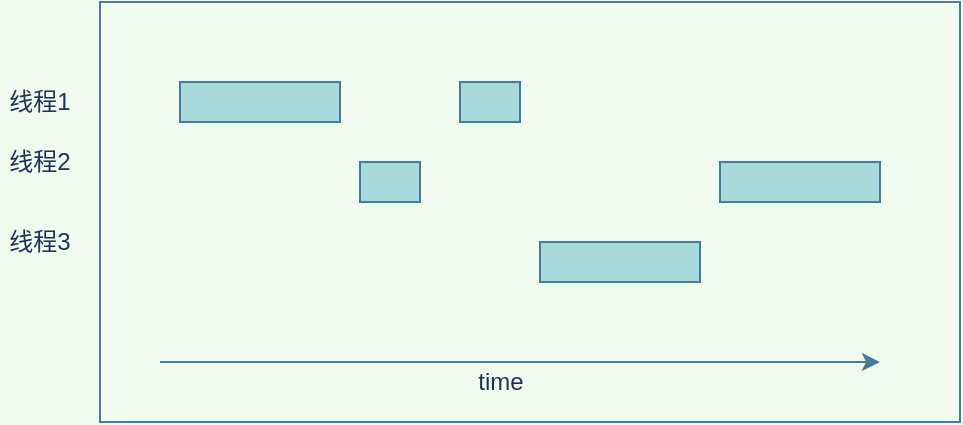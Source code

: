 <mxfile>
    <diagram id="pYJqTiJ-jwIz_AlMBSmt" name="第 1 页">
        <mxGraphModel dx="142" dy="683" grid="0" gridSize="10" guides="1" tooltips="1" connect="1" arrows="1" fold="1" page="1" pageScale="1" pageWidth="827" pageHeight="1169" background="#F1FAEE" math="0" shadow="0">
            <root>
                <mxCell id="0"/>
                <mxCell id="1" parent="0"/>
                <mxCell id="14" value="" style="rounded=0;whiteSpace=wrap;html=1;sketch=0;fontColor=#1D3557;strokeColor=#457B9D;fillColor=none;" parent="1" vertex="1">
                    <mxGeometry x="140" y="60" width="430" height="210" as="geometry"/>
                </mxCell>
                <mxCell id="3" value="" style="endArrow=classic;html=1;strokeColor=#457B9D;fontColor=#1D3557;labelBackgroundColor=#F1FAEE;" parent="1" edge="1">
                    <mxGeometry width="50" height="50" relative="1" as="geometry">
                        <mxPoint x="170" y="240" as="sourcePoint"/>
                        <mxPoint x="530" y="240" as="targetPoint"/>
                    </mxGeometry>
                </mxCell>
                <mxCell id="4" value="time" style="text;html=1;align=center;verticalAlign=middle;resizable=0;points=[];autosize=1;strokeColor=none;fontColor=#1D3557;" parent="1" vertex="1">
                    <mxGeometry x="320" y="240" width="40" height="20" as="geometry"/>
                </mxCell>
                <mxCell id="5" value="" style="rounded=0;whiteSpace=wrap;html=1;fillColor=#A8DADC;strokeColor=#457B9D;fontColor=#1D3557;" parent="1" vertex="1">
                    <mxGeometry x="180" y="100" width="80" height="20" as="geometry"/>
                </mxCell>
                <mxCell id="6" value="" style="rounded=0;whiteSpace=wrap;html=1;fillColor=#A8DADC;strokeColor=#457B9D;fontColor=#1D3557;" parent="1" vertex="1">
                    <mxGeometry x="270" y="140" width="30" height="20" as="geometry"/>
                </mxCell>
                <mxCell id="7" value="" style="rounded=0;whiteSpace=wrap;html=1;fillColor=#A8DADC;strokeColor=#457B9D;fontColor=#1D3557;" parent="1" vertex="1">
                    <mxGeometry x="360" y="180" width="80" height="20" as="geometry"/>
                </mxCell>
                <mxCell id="8" value="" style="rounded=0;whiteSpace=wrap;html=1;fillColor=#A8DADC;strokeColor=#457B9D;fontColor=#1D3557;" parent="1" vertex="1">
                    <mxGeometry x="450" y="140" width="80" height="20" as="geometry"/>
                </mxCell>
                <mxCell id="9" value="线程1" style="text;html=1;strokeColor=none;fillColor=none;align=center;verticalAlign=middle;whiteSpace=wrap;rounded=0;fontColor=#1D3557;" parent="1" vertex="1">
                    <mxGeometry x="90" y="100" width="40" height="20" as="geometry"/>
                </mxCell>
                <mxCell id="10" value="" style="rounded=0;whiteSpace=wrap;html=1;fillColor=#A8DADC;strokeColor=#457B9D;fontColor=#1D3557;" parent="1" vertex="1">
                    <mxGeometry x="320" y="100" width="30" height="20" as="geometry"/>
                </mxCell>
                <mxCell id="11" value="线程2" style="text;html=1;strokeColor=none;fillColor=none;align=center;verticalAlign=middle;whiteSpace=wrap;rounded=0;fontColor=#1D3557;" parent="1" vertex="1">
                    <mxGeometry x="90" y="130" width="40" height="20" as="geometry"/>
                </mxCell>
                <mxCell id="12" value="线程3" style="text;html=1;strokeColor=none;fillColor=none;align=center;verticalAlign=middle;whiteSpace=wrap;rounded=0;fontColor=#1D3557;" parent="1" vertex="1">
                    <mxGeometry x="90" y="170" width="40" height="20" as="geometry"/>
                </mxCell>
            </root>
        </mxGraphModel>
    </diagram>
</mxfile>